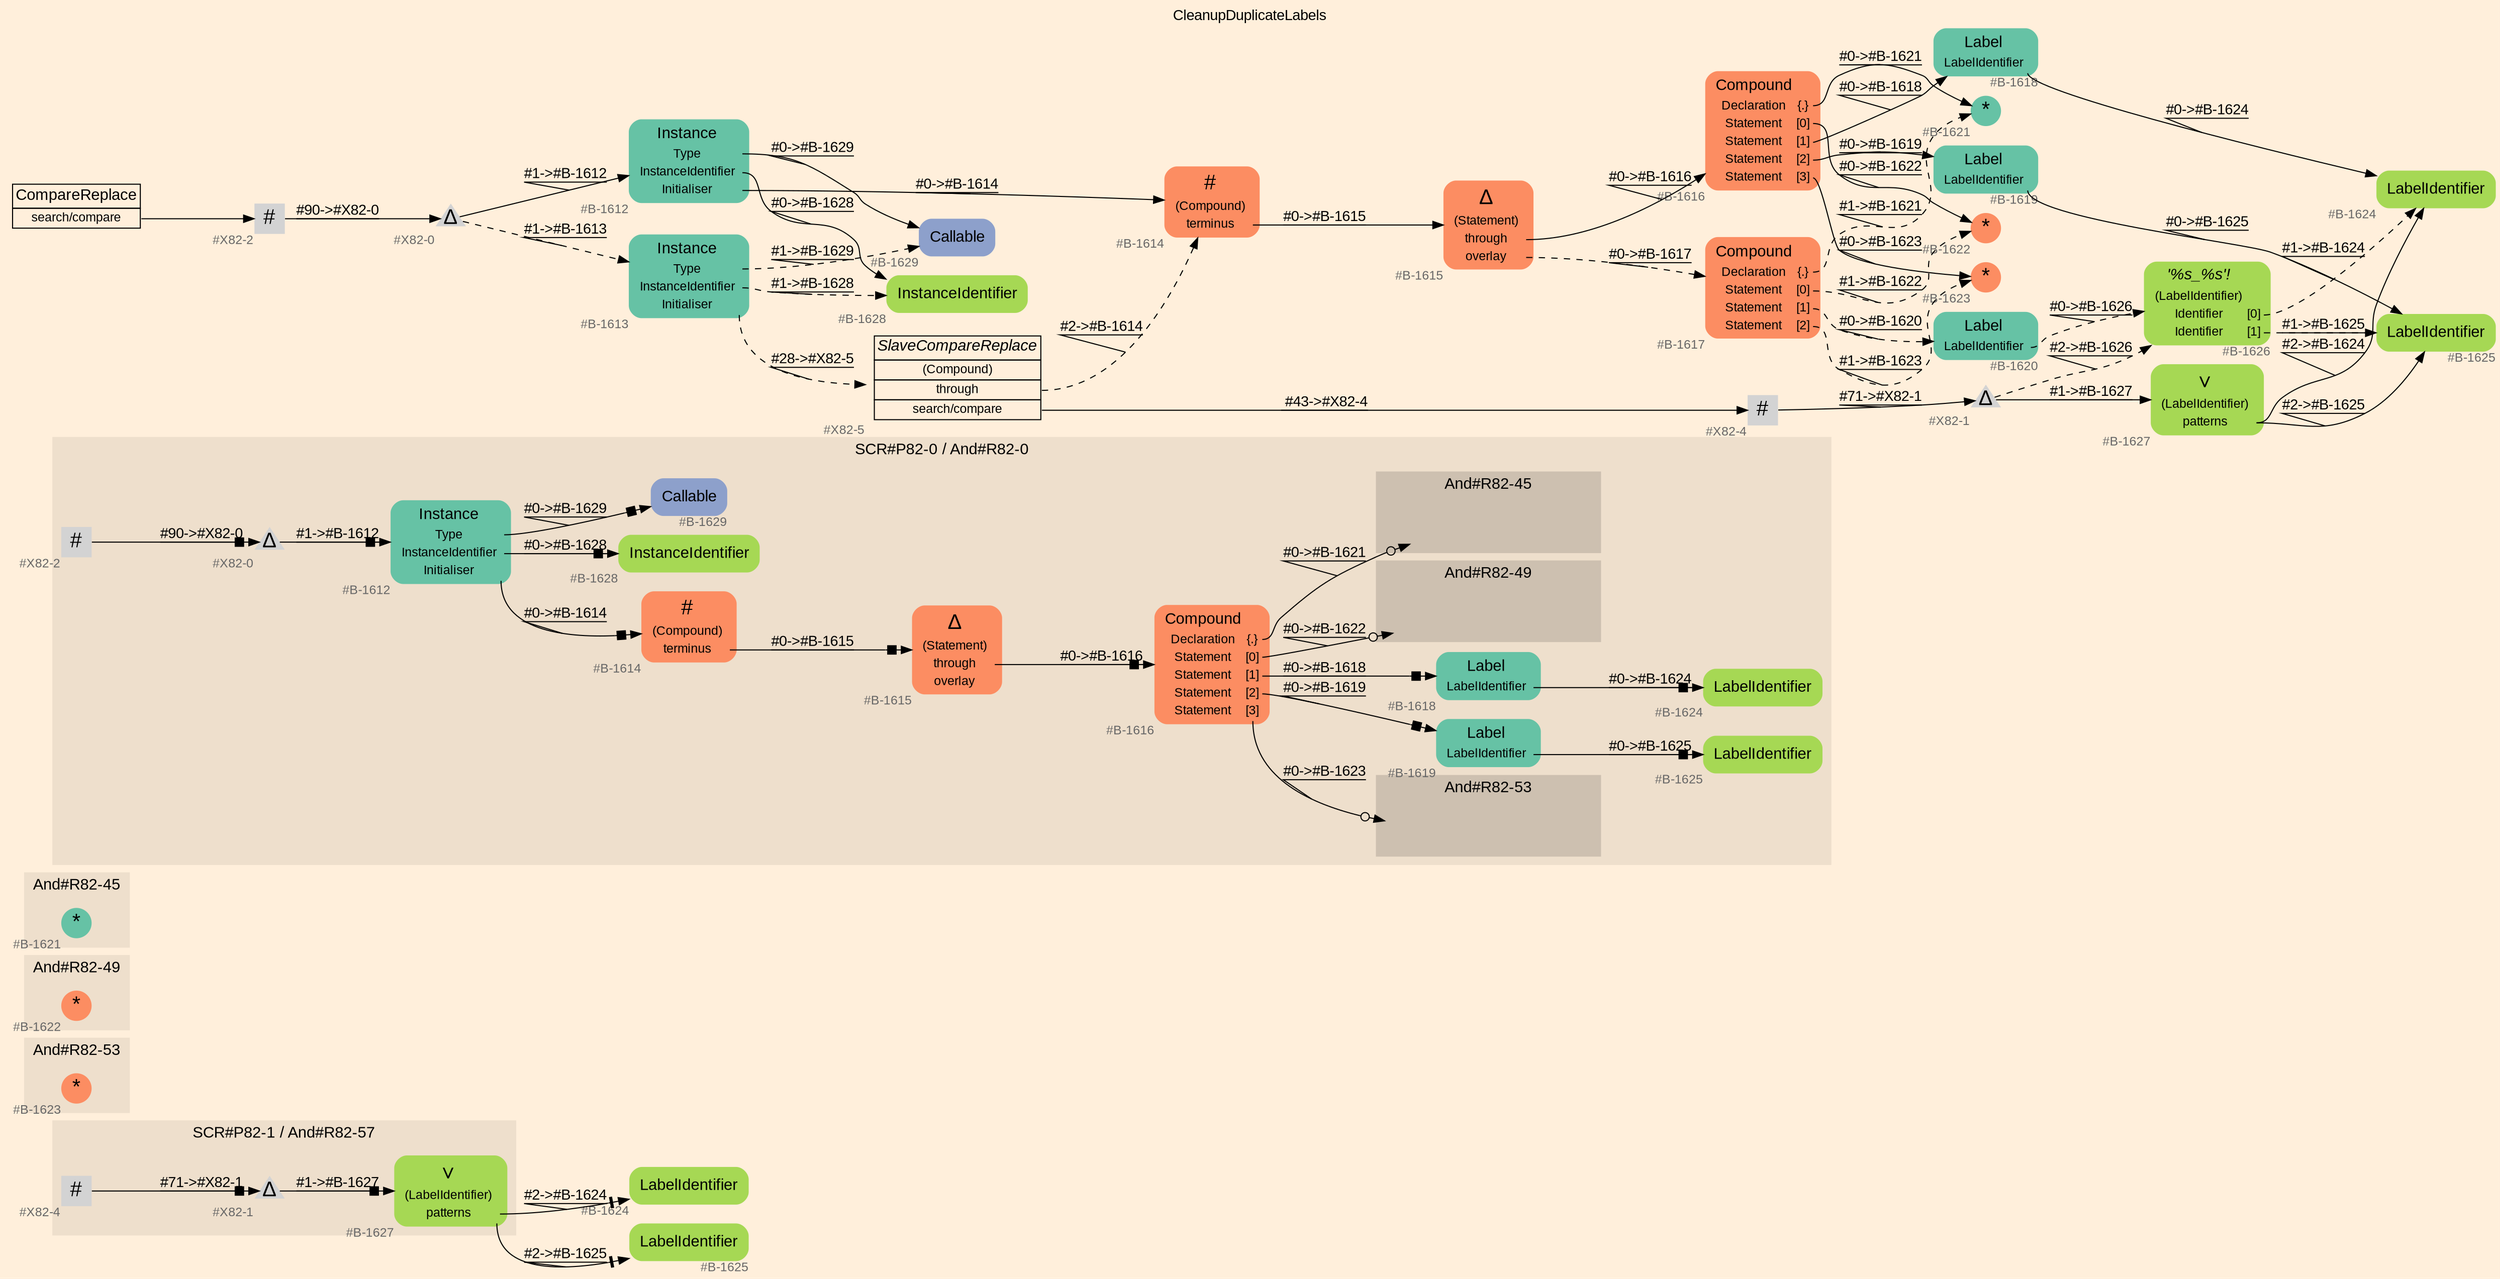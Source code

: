 digraph "CleanupDuplicateLabels" {
label = "CleanupDuplicateLabels"
labelloc = t
graph [
    rankdir = "LR"
    ranksep = 0.3
    bgcolor = antiquewhite1
    color = black
    fontcolor = black
    fontname = "Arial"
];
node [
    fontname = "Arial"
];
edge [
    fontname = "Arial"
];

// -------------------- figure And#R82-57 --------------------
// -------- region And#R82-57 ----------
subgraph "clusterAnd#R82-57" {
    label = "SCR#P82-1 / And#R82-57"
    style = "filled"
    color = antiquewhite2
    fontsize = "15"
    // -------- block And#R82-57/#B-1627 ----------
    "And#R82-57/#B-1627" [
        fillcolor = "/set28/5"
        xlabel = "#B-1627"
        fontsize = "12"
        fontcolor = grey40
        shape = "plaintext"
        label = <<TABLE BORDER="0" CELLBORDER="0" CELLSPACING="0">
         <TR><TD><FONT COLOR="black" POINT-SIZE="20">∨</FONT></TD></TR>
         <TR><TD><FONT COLOR="black" POINT-SIZE="12">(LabelIdentifier)</FONT></TD><TD PORT="port0"></TD></TR>
         <TR><TD><FONT COLOR="black" POINT-SIZE="12">patterns</FONT></TD><TD PORT="port1"></TD></TR>
        </TABLE>>
        style = "rounded,filled"
    ];
    
    // -------- block And#R82-57/#X82-1 ----------
    "And#R82-57/#X82-1" [
        xlabel = "#X82-1"
        fontsize = "12"
        fontcolor = grey40
        shape = "triangle"
        label = <<FONT COLOR="black" POINT-SIZE="20">Δ</FONT>>
        style = "filled"
        penwidth = 0.0
        fixedsize = true
        width = 0.4
        height = 0.4
    ];
    
    // -------- block And#R82-57/#X82-4 ----------
    "And#R82-57/#X82-4" [
        xlabel = "#X82-4"
        fontsize = "12"
        fontcolor = grey40
        shape = "square"
        label = <<FONT COLOR="black" POINT-SIZE="20">#</FONT>>
        style = "filled"
        penwidth = 0.0
        fixedsize = true
        width = 0.4
        height = 0.4
    ];
    
}

// -------- block And#R82-57/#B-1624 ----------
"And#R82-57/#B-1624" [
    fillcolor = "/set28/5"
    xlabel = "#B-1624"
    fontsize = "12"
    fontcolor = grey40
    shape = "plaintext"
    label = <<TABLE BORDER="0" CELLBORDER="0" CELLSPACING="0">
     <TR><TD><FONT COLOR="black" POINT-SIZE="15">LabelIdentifier</FONT></TD></TR>
    </TABLE>>
    style = "rounded,filled"
];

// -------- block And#R82-57/#B-1625 ----------
"And#R82-57/#B-1625" [
    fillcolor = "/set28/5"
    xlabel = "#B-1625"
    fontsize = "12"
    fontcolor = grey40
    shape = "plaintext"
    label = <<TABLE BORDER="0" CELLBORDER="0" CELLSPACING="0">
     <TR><TD><FONT COLOR="black" POINT-SIZE="15">LabelIdentifier</FONT></TD></TR>
    </TABLE>>
    style = "rounded,filled"
];

"And#R82-57/#B-1627":port1 -> "And#R82-57/#B-1624" [
    arrowhead="normalnonetee"
    label = "#2-&gt;#B-1624"
    decorate = true
    color = black
    fontcolor = black
];

"And#R82-57/#B-1627":port1 -> "And#R82-57/#B-1625" [
    arrowhead="normalnonetee"
    label = "#2-&gt;#B-1625"
    decorate = true
    color = black
    fontcolor = black
];

"And#R82-57/#X82-1" -> "And#R82-57/#B-1627" [
    arrowhead="normalnonebox"
    label = "#1-&gt;#B-1627"
    decorate = true
    color = black
    fontcolor = black
];

"And#R82-57/#X82-4" -> "And#R82-57/#X82-1" [
    arrowhead="normalnonebox"
    label = "#71-&gt;#X82-1"
    decorate = true
    color = black
    fontcolor = black
];


// -------------------- figure And#R82-53 --------------------
// -------- region And#R82-53 ----------
subgraph "clusterAnd#R82-53" {
    label = "And#R82-53"
    style = "filled"
    color = antiquewhite2
    fontsize = "15"
    // -------- block And#R82-53/#B-1623 ----------
    "And#R82-53/#B-1623" [
        fillcolor = "/set28/2"
        xlabel = "#B-1623"
        fontsize = "12"
        fontcolor = grey40
        shape = "circle"
        label = <<FONT COLOR="black" POINT-SIZE="20">*</FONT>>
        style = "filled"
        penwidth = 0.0
        fixedsize = true
        width = 0.4
        height = 0.4
    ];
    
}


// -------------------- figure And#R82-49 --------------------
// -------- region And#R82-49 ----------
subgraph "clusterAnd#R82-49" {
    label = "And#R82-49"
    style = "filled"
    color = antiquewhite2
    fontsize = "15"
    // -------- block And#R82-49/#B-1622 ----------
    "And#R82-49/#B-1622" [
        fillcolor = "/set28/2"
        xlabel = "#B-1622"
        fontsize = "12"
        fontcolor = grey40
        shape = "circle"
        label = <<FONT COLOR="black" POINT-SIZE="20">*</FONT>>
        style = "filled"
        penwidth = 0.0
        fixedsize = true
        width = 0.4
        height = 0.4
    ];
    
}


// -------------------- figure And#R82-45 --------------------
// -------- region And#R82-45 ----------
subgraph "clusterAnd#R82-45" {
    label = "And#R82-45"
    style = "filled"
    color = antiquewhite2
    fontsize = "15"
    // -------- block And#R82-45/#B-1621 ----------
    "And#R82-45/#B-1621" [
        fillcolor = "/set28/1"
        xlabel = "#B-1621"
        fontsize = "12"
        fontcolor = grey40
        shape = "circle"
        label = <<FONT COLOR="black" POINT-SIZE="20">*</FONT>>
        style = "filled"
        penwidth = 0.0
        fixedsize = true
        width = 0.4
        height = 0.4
    ];
    
}


// -------------------- figure And#R82-0 --------------------
// -------- region And#R82-0 ----------
subgraph "clusterAnd#R82-0" {
    label = "SCR#P82-0 / And#R82-0"
    style = "filled"
    color = antiquewhite2
    fontsize = "15"
    // -------- block And#R82-0/#B-1616 ----------
    "And#R82-0/#B-1616" [
        fillcolor = "/set28/2"
        xlabel = "#B-1616"
        fontsize = "12"
        fontcolor = grey40
        shape = "plaintext"
        label = <<TABLE BORDER="0" CELLBORDER="0" CELLSPACING="0">
         <TR><TD><FONT COLOR="black" POINT-SIZE="15">Compound</FONT></TD></TR>
         <TR><TD><FONT COLOR="black" POINT-SIZE="12">Declaration</FONT></TD><TD PORT="port0"><FONT COLOR="black" POINT-SIZE="12">{.}</FONT></TD></TR>
         <TR><TD><FONT COLOR="black" POINT-SIZE="12">Statement</FONT></TD><TD PORT="port1"><FONT COLOR="black" POINT-SIZE="12">[0]</FONT></TD></TR>
         <TR><TD><FONT COLOR="black" POINT-SIZE="12">Statement</FONT></TD><TD PORT="port2"><FONT COLOR="black" POINT-SIZE="12">[1]</FONT></TD></TR>
         <TR><TD><FONT COLOR="black" POINT-SIZE="12">Statement</FONT></TD><TD PORT="port3"><FONT COLOR="black" POINT-SIZE="12">[2]</FONT></TD></TR>
         <TR><TD><FONT COLOR="black" POINT-SIZE="12">Statement</FONT></TD><TD PORT="port4"><FONT COLOR="black" POINT-SIZE="12">[3]</FONT></TD></TR>
        </TABLE>>
        style = "rounded,filled"
    ];
    
    // -------- block And#R82-0/#B-1612 ----------
    "And#R82-0/#B-1612" [
        fillcolor = "/set28/1"
        xlabel = "#B-1612"
        fontsize = "12"
        fontcolor = grey40
        shape = "plaintext"
        label = <<TABLE BORDER="0" CELLBORDER="0" CELLSPACING="0">
         <TR><TD><FONT COLOR="black" POINT-SIZE="15">Instance</FONT></TD></TR>
         <TR><TD><FONT COLOR="black" POINT-SIZE="12">Type</FONT></TD><TD PORT="port0"></TD></TR>
         <TR><TD><FONT COLOR="black" POINT-SIZE="12">InstanceIdentifier</FONT></TD><TD PORT="port1"></TD></TR>
         <TR><TD><FONT COLOR="black" POINT-SIZE="12">Initialiser</FONT></TD><TD PORT="port2"></TD></TR>
        </TABLE>>
        style = "rounded,filled"
    ];
    
    // -------- block And#R82-0/#B-1614 ----------
    "And#R82-0/#B-1614" [
        fillcolor = "/set28/2"
        xlabel = "#B-1614"
        fontsize = "12"
        fontcolor = grey40
        shape = "plaintext"
        label = <<TABLE BORDER="0" CELLBORDER="0" CELLSPACING="0">
         <TR><TD><FONT COLOR="black" POINT-SIZE="20">#</FONT></TD></TR>
         <TR><TD><FONT COLOR="black" POINT-SIZE="12">(Compound)</FONT></TD><TD PORT="port0"></TD></TR>
         <TR><TD><FONT COLOR="black" POINT-SIZE="12">terminus</FONT></TD><TD PORT="port1"></TD></TR>
        </TABLE>>
        style = "rounded,filled"
    ];
    
    // -------- block And#R82-0/#B-1615 ----------
    "And#R82-0/#B-1615" [
        fillcolor = "/set28/2"
        xlabel = "#B-1615"
        fontsize = "12"
        fontcolor = grey40
        shape = "plaintext"
        label = <<TABLE BORDER="0" CELLBORDER="0" CELLSPACING="0">
         <TR><TD><FONT COLOR="black" POINT-SIZE="20">Δ</FONT></TD></TR>
         <TR><TD><FONT COLOR="black" POINT-SIZE="12">(Statement)</FONT></TD><TD PORT="port0"></TD></TR>
         <TR><TD><FONT COLOR="black" POINT-SIZE="12">through</FONT></TD><TD PORT="port1"></TD></TR>
         <TR><TD><FONT COLOR="black" POINT-SIZE="12">overlay</FONT></TD><TD PORT="port2"></TD></TR>
        </TABLE>>
        style = "rounded,filled"
    ];
    
    // -------- block And#R82-0/#B-1618 ----------
    "And#R82-0/#B-1618" [
        fillcolor = "/set28/1"
        xlabel = "#B-1618"
        fontsize = "12"
        fontcolor = grey40
        shape = "plaintext"
        label = <<TABLE BORDER="0" CELLBORDER="0" CELLSPACING="0">
         <TR><TD><FONT COLOR="black" POINT-SIZE="15">Label</FONT></TD></TR>
         <TR><TD><FONT COLOR="black" POINT-SIZE="12">LabelIdentifier</FONT></TD><TD PORT="port0"></TD></TR>
        </TABLE>>
        style = "rounded,filled"
    ];
    
    // -------- block And#R82-0/#B-1619 ----------
    "And#R82-0/#B-1619" [
        fillcolor = "/set28/1"
        xlabel = "#B-1619"
        fontsize = "12"
        fontcolor = grey40
        shape = "plaintext"
        label = <<TABLE BORDER="0" CELLBORDER="0" CELLSPACING="0">
         <TR><TD><FONT COLOR="black" POINT-SIZE="15">Label</FONT></TD></TR>
         <TR><TD><FONT COLOR="black" POINT-SIZE="12">LabelIdentifier</FONT></TD><TD PORT="port0"></TD></TR>
        </TABLE>>
        style = "rounded,filled"
    ];
    
    // -------- block And#R82-0/#B-1624 ----------
    "And#R82-0/#B-1624" [
        fillcolor = "/set28/5"
        xlabel = "#B-1624"
        fontsize = "12"
        fontcolor = grey40
        shape = "plaintext"
        label = <<TABLE BORDER="0" CELLBORDER="0" CELLSPACING="0">
         <TR><TD><FONT COLOR="black" POINT-SIZE="15">LabelIdentifier</FONT></TD></TR>
        </TABLE>>
        style = "rounded,filled"
    ];
    
    // -------- block And#R82-0/#B-1625 ----------
    "And#R82-0/#B-1625" [
        fillcolor = "/set28/5"
        xlabel = "#B-1625"
        fontsize = "12"
        fontcolor = grey40
        shape = "plaintext"
        label = <<TABLE BORDER="0" CELLBORDER="0" CELLSPACING="0">
         <TR><TD><FONT COLOR="black" POINT-SIZE="15">LabelIdentifier</FONT></TD></TR>
        </TABLE>>
        style = "rounded,filled"
    ];
    
    // -------- block And#R82-0/#B-1628 ----------
    "And#R82-0/#B-1628" [
        fillcolor = "/set28/5"
        xlabel = "#B-1628"
        fontsize = "12"
        fontcolor = grey40
        shape = "plaintext"
        label = <<TABLE BORDER="0" CELLBORDER="0" CELLSPACING="0">
         <TR><TD><FONT COLOR="black" POINT-SIZE="15">InstanceIdentifier</FONT></TD></TR>
        </TABLE>>
        style = "rounded,filled"
    ];
    
    // -------- block And#R82-0/#B-1629 ----------
    "And#R82-0/#B-1629" [
        fillcolor = "/set28/3"
        xlabel = "#B-1629"
        fontsize = "12"
        fontcolor = grey40
        shape = "plaintext"
        label = <<TABLE BORDER="0" CELLBORDER="0" CELLSPACING="0">
         <TR><TD><FONT COLOR="black" POINT-SIZE="15">Callable</FONT></TD></TR>
        </TABLE>>
        style = "rounded,filled"
    ];
    
    // -------- block And#R82-0/#X82-0 ----------
    "And#R82-0/#X82-0" [
        xlabel = "#X82-0"
        fontsize = "12"
        fontcolor = grey40
        shape = "triangle"
        label = <<FONT COLOR="black" POINT-SIZE="20">Δ</FONT>>
        style = "filled"
        penwidth = 0.0
        fixedsize = true
        width = 0.4
        height = 0.4
    ];
    
    // -------- block And#R82-0/#X82-2 ----------
    "And#R82-0/#X82-2" [
        xlabel = "#X82-2"
        fontsize = "12"
        fontcolor = grey40
        shape = "square"
        label = <<FONT COLOR="black" POINT-SIZE="20">#</FONT>>
        style = "filled"
        penwidth = 0.0
        fixedsize = true
        width = 0.4
        height = 0.4
    ];
    
    // -------- region And#R82-0/And#R82-45 ----------
    subgraph "clusterAnd#R82-0/And#R82-45" {
        label = "And#R82-45"
        style = "filled"
        color = antiquewhite3
        fontsize = "15"
        // -------- block And#R82-0/And#R82-45/#B-1621 ----------
        "And#R82-0/And#R82-45/#B-1621" [
            fillcolor = "/set28/1"
            xlabel = "#B-1621"
            fontsize = "12"
            fontcolor = grey40
            shape = "none"
            style = "invisible"
        ];
        
    }
    
    // -------- region And#R82-0/And#R82-49 ----------
    subgraph "clusterAnd#R82-0/And#R82-49" {
        label = "And#R82-49"
        style = "filled"
        color = antiquewhite3
        fontsize = "15"
        // -------- block And#R82-0/And#R82-49/#B-1622 ----------
        "And#R82-0/And#R82-49/#B-1622" [
            fillcolor = "/set28/2"
            xlabel = "#B-1622"
            fontsize = "12"
            fontcolor = grey40
            shape = "none"
            style = "invisible"
        ];
        
    }
    
    // -------- region And#R82-0/And#R82-53 ----------
    subgraph "clusterAnd#R82-0/And#R82-53" {
        label = "And#R82-53"
        style = "filled"
        color = antiquewhite3
        fontsize = "15"
        // -------- block And#R82-0/And#R82-53/#B-1623 ----------
        "And#R82-0/And#R82-53/#B-1623" [
            fillcolor = "/set28/2"
            xlabel = "#B-1623"
            fontsize = "12"
            fontcolor = grey40
            shape = "none"
            style = "invisible"
        ];
        
    }
    
}

"And#R82-0/#B-1616":port0 -> "And#R82-0/And#R82-45/#B-1621" [
    arrowhead="normalnoneodot"
    label = "#0-&gt;#B-1621"
    decorate = true
    color = black
    fontcolor = black
];

"And#R82-0/#B-1616":port1 -> "And#R82-0/And#R82-49/#B-1622" [
    arrowhead="normalnoneodot"
    label = "#0-&gt;#B-1622"
    decorate = true
    color = black
    fontcolor = black
];

"And#R82-0/#B-1616":port2 -> "And#R82-0/#B-1618" [
    arrowhead="normalnonebox"
    label = "#0-&gt;#B-1618"
    decorate = true
    color = black
    fontcolor = black
];

"And#R82-0/#B-1616":port3 -> "And#R82-0/#B-1619" [
    arrowhead="normalnonebox"
    label = "#0-&gt;#B-1619"
    decorate = true
    color = black
    fontcolor = black
];

"And#R82-0/#B-1616":port4 -> "And#R82-0/And#R82-53/#B-1623" [
    arrowhead="normalnoneodot"
    label = "#0-&gt;#B-1623"
    decorate = true
    color = black
    fontcolor = black
];

"And#R82-0/#B-1612":port0 -> "And#R82-0/#B-1629" [
    arrowhead="normalnonebox"
    label = "#0-&gt;#B-1629"
    decorate = true
    color = black
    fontcolor = black
];

"And#R82-0/#B-1612":port1 -> "And#R82-0/#B-1628" [
    arrowhead="normalnonebox"
    label = "#0-&gt;#B-1628"
    decorate = true
    color = black
    fontcolor = black
];

"And#R82-0/#B-1612":port2 -> "And#R82-0/#B-1614" [
    arrowhead="normalnonebox"
    label = "#0-&gt;#B-1614"
    decorate = true
    color = black
    fontcolor = black
];

"And#R82-0/#B-1614":port1 -> "And#R82-0/#B-1615" [
    arrowhead="normalnonebox"
    label = "#0-&gt;#B-1615"
    decorate = true
    color = black
    fontcolor = black
];

"And#R82-0/#B-1615":port1 -> "And#R82-0/#B-1616" [
    arrowhead="normalnonebox"
    label = "#0-&gt;#B-1616"
    decorate = true
    color = black
    fontcolor = black
];

"And#R82-0/#B-1618":port0 -> "And#R82-0/#B-1624" [
    arrowhead="normalnonebox"
    label = "#0-&gt;#B-1624"
    decorate = true
    color = black
    fontcolor = black
];

"And#R82-0/#B-1619":port0 -> "And#R82-0/#B-1625" [
    arrowhead="normalnonebox"
    label = "#0-&gt;#B-1625"
    decorate = true
    color = black
    fontcolor = black
];

"And#R82-0/#X82-0" -> "And#R82-0/#B-1612" [
    arrowhead="normalnonebox"
    label = "#1-&gt;#B-1612"
    decorate = true
    color = black
    fontcolor = black
];

"And#R82-0/#X82-2" -> "And#R82-0/#X82-0" [
    arrowhead="normalnonebox"
    label = "#90-&gt;#X82-0"
    decorate = true
    color = black
    fontcolor = black
];


// -------------------- transformation figure --------------------
// -------- block CR#X82-3 ----------
"CR#X82-3" [
    fillcolor = antiquewhite1
    fontsize = "12"
    fontcolor = grey40
    shape = "plaintext"
    label = <<TABLE BORDER="0" CELLBORDER="1" CELLSPACING="0">
     <TR><TD><FONT COLOR="black" POINT-SIZE="15">CompareReplace</FONT></TD></TR>
     <TR><TD PORT="port0"><FONT COLOR="black" POINT-SIZE="12">search/compare</FONT></TD></TR>
    </TABLE>>
    style = "filled"
    color = black
];

// -------- block #X82-2 ----------
"#X82-2" [
    xlabel = "#X82-2"
    fontsize = "12"
    fontcolor = grey40
    shape = "square"
    label = <<FONT COLOR="black" POINT-SIZE="20">#</FONT>>
    style = "filled"
    penwidth = 0.0
    fixedsize = true
    width = 0.4
    height = 0.4
];

// -------- block #X82-0 ----------
"#X82-0" [
    xlabel = "#X82-0"
    fontsize = "12"
    fontcolor = grey40
    shape = "triangle"
    label = <<FONT COLOR="black" POINT-SIZE="20">Δ</FONT>>
    style = "filled"
    penwidth = 0.0
    fixedsize = true
    width = 0.4
    height = 0.4
];

// -------- block #B-1612 ----------
"#B-1612" [
    fillcolor = "/set28/1"
    xlabel = "#B-1612"
    fontsize = "12"
    fontcolor = grey40
    shape = "plaintext"
    label = <<TABLE BORDER="0" CELLBORDER="0" CELLSPACING="0">
     <TR><TD><FONT COLOR="black" POINT-SIZE="15">Instance</FONT></TD></TR>
     <TR><TD><FONT COLOR="black" POINT-SIZE="12">Type</FONT></TD><TD PORT="port0"></TD></TR>
     <TR><TD><FONT COLOR="black" POINT-SIZE="12">InstanceIdentifier</FONT></TD><TD PORT="port1"></TD></TR>
     <TR><TD><FONT COLOR="black" POINT-SIZE="12">Initialiser</FONT></TD><TD PORT="port2"></TD></TR>
    </TABLE>>
    style = "rounded,filled"
];

// -------- block #B-1629 ----------
"#B-1629" [
    fillcolor = "/set28/3"
    xlabel = "#B-1629"
    fontsize = "12"
    fontcolor = grey40
    shape = "plaintext"
    label = <<TABLE BORDER="0" CELLBORDER="0" CELLSPACING="0">
     <TR><TD><FONT COLOR="black" POINT-SIZE="15">Callable</FONT></TD></TR>
    </TABLE>>
    style = "rounded,filled"
];

// -------- block #B-1628 ----------
"#B-1628" [
    fillcolor = "/set28/5"
    xlabel = "#B-1628"
    fontsize = "12"
    fontcolor = grey40
    shape = "plaintext"
    label = <<TABLE BORDER="0" CELLBORDER="0" CELLSPACING="0">
     <TR><TD><FONT COLOR="black" POINT-SIZE="15">InstanceIdentifier</FONT></TD></TR>
    </TABLE>>
    style = "rounded,filled"
];

// -------- block #B-1614 ----------
"#B-1614" [
    fillcolor = "/set28/2"
    xlabel = "#B-1614"
    fontsize = "12"
    fontcolor = grey40
    shape = "plaintext"
    label = <<TABLE BORDER="0" CELLBORDER="0" CELLSPACING="0">
     <TR><TD><FONT COLOR="black" POINT-SIZE="20">#</FONT></TD></TR>
     <TR><TD><FONT COLOR="black" POINT-SIZE="12">(Compound)</FONT></TD><TD PORT="port0"></TD></TR>
     <TR><TD><FONT COLOR="black" POINT-SIZE="12">terminus</FONT></TD><TD PORT="port1"></TD></TR>
    </TABLE>>
    style = "rounded,filled"
];

// -------- block #B-1615 ----------
"#B-1615" [
    fillcolor = "/set28/2"
    xlabel = "#B-1615"
    fontsize = "12"
    fontcolor = grey40
    shape = "plaintext"
    label = <<TABLE BORDER="0" CELLBORDER="0" CELLSPACING="0">
     <TR><TD><FONT COLOR="black" POINT-SIZE="20">Δ</FONT></TD></TR>
     <TR><TD><FONT COLOR="black" POINT-SIZE="12">(Statement)</FONT></TD><TD PORT="port0"></TD></TR>
     <TR><TD><FONT COLOR="black" POINT-SIZE="12">through</FONT></TD><TD PORT="port1"></TD></TR>
     <TR><TD><FONT COLOR="black" POINT-SIZE="12">overlay</FONT></TD><TD PORT="port2"></TD></TR>
    </TABLE>>
    style = "rounded,filled"
];

// -------- block #B-1616 ----------
"#B-1616" [
    fillcolor = "/set28/2"
    xlabel = "#B-1616"
    fontsize = "12"
    fontcolor = grey40
    shape = "plaintext"
    label = <<TABLE BORDER="0" CELLBORDER="0" CELLSPACING="0">
     <TR><TD><FONT COLOR="black" POINT-SIZE="15">Compound</FONT></TD></TR>
     <TR><TD><FONT COLOR="black" POINT-SIZE="12">Declaration</FONT></TD><TD PORT="port0"><FONT COLOR="black" POINT-SIZE="12">{.}</FONT></TD></TR>
     <TR><TD><FONT COLOR="black" POINT-SIZE="12">Statement</FONT></TD><TD PORT="port1"><FONT COLOR="black" POINT-SIZE="12">[0]</FONT></TD></TR>
     <TR><TD><FONT COLOR="black" POINT-SIZE="12">Statement</FONT></TD><TD PORT="port2"><FONT COLOR="black" POINT-SIZE="12">[1]</FONT></TD></TR>
     <TR><TD><FONT COLOR="black" POINT-SIZE="12">Statement</FONT></TD><TD PORT="port3"><FONT COLOR="black" POINT-SIZE="12">[2]</FONT></TD></TR>
     <TR><TD><FONT COLOR="black" POINT-SIZE="12">Statement</FONT></TD><TD PORT="port4"><FONT COLOR="black" POINT-SIZE="12">[3]</FONT></TD></TR>
    </TABLE>>
    style = "rounded,filled"
];

// -------- block #B-1621 ----------
"#B-1621" [
    fillcolor = "/set28/1"
    xlabel = "#B-1621"
    fontsize = "12"
    fontcolor = grey40
    shape = "circle"
    label = <<FONT COLOR="black" POINT-SIZE="20">*</FONT>>
    style = "filled"
    penwidth = 0.0
    fixedsize = true
    width = 0.4
    height = 0.4
];

// -------- block #B-1622 ----------
"#B-1622" [
    fillcolor = "/set28/2"
    xlabel = "#B-1622"
    fontsize = "12"
    fontcolor = grey40
    shape = "circle"
    label = <<FONT COLOR="black" POINT-SIZE="20">*</FONT>>
    style = "filled"
    penwidth = 0.0
    fixedsize = true
    width = 0.4
    height = 0.4
];

// -------- block #B-1618 ----------
"#B-1618" [
    fillcolor = "/set28/1"
    xlabel = "#B-1618"
    fontsize = "12"
    fontcolor = grey40
    shape = "plaintext"
    label = <<TABLE BORDER="0" CELLBORDER="0" CELLSPACING="0">
     <TR><TD><FONT COLOR="black" POINT-SIZE="15">Label</FONT></TD></TR>
     <TR><TD><FONT COLOR="black" POINT-SIZE="12">LabelIdentifier</FONT></TD><TD PORT="port0"></TD></TR>
    </TABLE>>
    style = "rounded,filled"
];

// -------- block #B-1624 ----------
"#B-1624" [
    fillcolor = "/set28/5"
    xlabel = "#B-1624"
    fontsize = "12"
    fontcolor = grey40
    shape = "plaintext"
    label = <<TABLE BORDER="0" CELLBORDER="0" CELLSPACING="0">
     <TR><TD><FONT COLOR="black" POINT-SIZE="15">LabelIdentifier</FONT></TD></TR>
    </TABLE>>
    style = "rounded,filled"
];

// -------- block #B-1619 ----------
"#B-1619" [
    fillcolor = "/set28/1"
    xlabel = "#B-1619"
    fontsize = "12"
    fontcolor = grey40
    shape = "plaintext"
    label = <<TABLE BORDER="0" CELLBORDER="0" CELLSPACING="0">
     <TR><TD><FONT COLOR="black" POINT-SIZE="15">Label</FONT></TD></TR>
     <TR><TD><FONT COLOR="black" POINT-SIZE="12">LabelIdentifier</FONT></TD><TD PORT="port0"></TD></TR>
    </TABLE>>
    style = "rounded,filled"
];

// -------- block #B-1625 ----------
"#B-1625" [
    fillcolor = "/set28/5"
    xlabel = "#B-1625"
    fontsize = "12"
    fontcolor = grey40
    shape = "plaintext"
    label = <<TABLE BORDER="0" CELLBORDER="0" CELLSPACING="0">
     <TR><TD><FONT COLOR="black" POINT-SIZE="15">LabelIdentifier</FONT></TD></TR>
    </TABLE>>
    style = "rounded,filled"
];

// -------- block #B-1623 ----------
"#B-1623" [
    fillcolor = "/set28/2"
    xlabel = "#B-1623"
    fontsize = "12"
    fontcolor = grey40
    shape = "circle"
    label = <<FONT COLOR="black" POINT-SIZE="20">*</FONT>>
    style = "filled"
    penwidth = 0.0
    fixedsize = true
    width = 0.4
    height = 0.4
];

// -------- block #B-1617 ----------
"#B-1617" [
    fillcolor = "/set28/2"
    xlabel = "#B-1617"
    fontsize = "12"
    fontcolor = grey40
    shape = "plaintext"
    label = <<TABLE BORDER="0" CELLBORDER="0" CELLSPACING="0">
     <TR><TD><FONT COLOR="black" POINT-SIZE="15">Compound</FONT></TD></TR>
     <TR><TD><FONT COLOR="black" POINT-SIZE="12">Declaration</FONT></TD><TD PORT="port0"><FONT COLOR="black" POINT-SIZE="12">{.}</FONT></TD></TR>
     <TR><TD><FONT COLOR="black" POINT-SIZE="12">Statement</FONT></TD><TD PORT="port1"><FONT COLOR="black" POINT-SIZE="12">[0]</FONT></TD></TR>
     <TR><TD><FONT COLOR="black" POINT-SIZE="12">Statement</FONT></TD><TD PORT="port2"><FONT COLOR="black" POINT-SIZE="12">[1]</FONT></TD></TR>
     <TR><TD><FONT COLOR="black" POINT-SIZE="12">Statement</FONT></TD><TD PORT="port3"><FONT COLOR="black" POINT-SIZE="12">[2]</FONT></TD></TR>
    </TABLE>>
    style = "rounded,filled"
];

// -------- block #B-1620 ----------
"#B-1620" [
    fillcolor = "/set28/1"
    xlabel = "#B-1620"
    fontsize = "12"
    fontcolor = grey40
    shape = "plaintext"
    label = <<TABLE BORDER="0" CELLBORDER="0" CELLSPACING="0">
     <TR><TD><FONT COLOR="black" POINT-SIZE="15">Label</FONT></TD></TR>
     <TR><TD><FONT COLOR="black" POINT-SIZE="12">LabelIdentifier</FONT></TD><TD PORT="port0"></TD></TR>
    </TABLE>>
    style = "rounded,filled"
];

// -------- block #B-1626 ----------
"#B-1626" [
    fillcolor = "/set28/5"
    xlabel = "#B-1626"
    fontsize = "12"
    fontcolor = grey40
    shape = "plaintext"
    label = <<TABLE BORDER="0" CELLBORDER="0" CELLSPACING="0">
     <TR><TD><FONT COLOR="black" POINT-SIZE="15"><I>'%s_%s'!</I></FONT></TD></TR>
     <TR><TD><FONT COLOR="black" POINT-SIZE="12">(LabelIdentifier)</FONT></TD><TD PORT="port0"></TD></TR>
     <TR><TD><FONT COLOR="black" POINT-SIZE="12">Identifier</FONT></TD><TD PORT="port1"><FONT COLOR="black" POINT-SIZE="12">[0]</FONT></TD></TR>
     <TR><TD><FONT COLOR="black" POINT-SIZE="12">Identifier</FONT></TD><TD PORT="port2"><FONT COLOR="black" POINT-SIZE="12">[1]</FONT></TD></TR>
    </TABLE>>
    style = "rounded,filled"
];

// -------- block #B-1613 ----------
"#B-1613" [
    fillcolor = "/set28/1"
    xlabel = "#B-1613"
    fontsize = "12"
    fontcolor = grey40
    shape = "plaintext"
    label = <<TABLE BORDER="0" CELLBORDER="0" CELLSPACING="0">
     <TR><TD><FONT COLOR="black" POINT-SIZE="15">Instance</FONT></TD></TR>
     <TR><TD><FONT COLOR="black" POINT-SIZE="12">Type</FONT></TD><TD PORT="port0"></TD></TR>
     <TR><TD><FONT COLOR="black" POINT-SIZE="12">InstanceIdentifier</FONT></TD><TD PORT="port1"></TD></TR>
     <TR><TD><FONT COLOR="black" POINT-SIZE="12">Initialiser</FONT></TD><TD PORT="port2"></TD></TR>
    </TABLE>>
    style = "rounded,filled"
];

// -------- block #X82-5 ----------
"#X82-5" [
    fillcolor = antiquewhite1
    xlabel = "#X82-5"
    fontsize = "12"
    fontcolor = grey40
    shape = "plaintext"
    label = <<TABLE BORDER="0" CELLBORDER="1" CELLSPACING="0">
     <TR><TD><FONT COLOR="black" POINT-SIZE="15"><I>SlaveCompareReplace</I></FONT></TD></TR>
     <TR><TD PORT="port0"><FONT COLOR="black" POINT-SIZE="12">(Compound)</FONT></TD></TR>
     <TR><TD PORT="port1"><FONT COLOR="black" POINT-SIZE="12">through</FONT></TD></TR>
     <TR><TD PORT="port2"><FONT COLOR="black" POINT-SIZE="12">search/compare</FONT></TD></TR>
    </TABLE>>
    style = "filled"
    color = black
];

// -------- block #X82-4 ----------
"#X82-4" [
    xlabel = "#X82-4"
    fontsize = "12"
    fontcolor = grey40
    shape = "square"
    label = <<FONT COLOR="black" POINT-SIZE="20">#</FONT>>
    style = "filled"
    penwidth = 0.0
    fixedsize = true
    width = 0.4
    height = 0.4
];

// -------- block #X82-1 ----------
"#X82-1" [
    xlabel = "#X82-1"
    fontsize = "12"
    fontcolor = grey40
    shape = "triangle"
    label = <<FONT COLOR="black" POINT-SIZE="20">Δ</FONT>>
    style = "filled"
    penwidth = 0.0
    fixedsize = true
    width = 0.4
    height = 0.4
];

// -------- block #B-1627 ----------
"#B-1627" [
    fillcolor = "/set28/5"
    xlabel = "#B-1627"
    fontsize = "12"
    fontcolor = grey40
    shape = "plaintext"
    label = <<TABLE BORDER="0" CELLBORDER="0" CELLSPACING="0">
     <TR><TD><FONT COLOR="black" POINT-SIZE="20">∨</FONT></TD></TR>
     <TR><TD><FONT COLOR="black" POINT-SIZE="12">(LabelIdentifier)</FONT></TD><TD PORT="port0"></TD></TR>
     <TR><TD><FONT COLOR="black" POINT-SIZE="12">patterns</FONT></TD><TD PORT="port1"></TD></TR>
    </TABLE>>
    style = "rounded,filled"
];

"CR#X82-3":port0 -> "#X82-2" [
    label = ""
    decorate = true
    color = black
    fontcolor = black
];

"#X82-2" -> "#X82-0" [
    label = "#90-&gt;#X82-0"
    decorate = true
    color = black
    fontcolor = black
];

"#X82-0" -> "#B-1612" [
    label = "#1-&gt;#B-1612"
    decorate = true
    color = black
    fontcolor = black
];

"#X82-0" -> "#B-1613" [
    style="dashed"
    label = "#1-&gt;#B-1613"
    decorate = true
    color = black
    fontcolor = black
];

"#B-1612":port0 -> "#B-1629" [
    label = "#0-&gt;#B-1629"
    decorate = true
    color = black
    fontcolor = black
];

"#B-1612":port1 -> "#B-1628" [
    label = "#0-&gt;#B-1628"
    decorate = true
    color = black
    fontcolor = black
];

"#B-1612":port2 -> "#B-1614" [
    label = "#0-&gt;#B-1614"
    decorate = true
    color = black
    fontcolor = black
];

"#B-1614":port1 -> "#B-1615" [
    label = "#0-&gt;#B-1615"
    decorate = true
    color = black
    fontcolor = black
];

"#B-1615":port1 -> "#B-1616" [
    label = "#0-&gt;#B-1616"
    decorate = true
    color = black
    fontcolor = black
];

"#B-1615":port2 -> "#B-1617" [
    style="dashed"
    label = "#0-&gt;#B-1617"
    decorate = true
    color = black
    fontcolor = black
];

"#B-1616":port0 -> "#B-1621" [
    label = "#0-&gt;#B-1621"
    decorate = true
    color = black
    fontcolor = black
];

"#B-1616":port1 -> "#B-1622" [
    label = "#0-&gt;#B-1622"
    decorate = true
    color = black
    fontcolor = black
];

"#B-1616":port2 -> "#B-1618" [
    label = "#0-&gt;#B-1618"
    decorate = true
    color = black
    fontcolor = black
];

"#B-1616":port3 -> "#B-1619" [
    label = "#0-&gt;#B-1619"
    decorate = true
    color = black
    fontcolor = black
];

"#B-1616":port4 -> "#B-1623" [
    label = "#0-&gt;#B-1623"
    decorate = true
    color = black
    fontcolor = black
];

"#B-1618":port0 -> "#B-1624" [
    label = "#0-&gt;#B-1624"
    decorate = true
    color = black
    fontcolor = black
];

"#B-1619":port0 -> "#B-1625" [
    label = "#0-&gt;#B-1625"
    decorate = true
    color = black
    fontcolor = black
];

"#B-1617":port0 -> "#B-1621" [
    style="dashed"
    label = "#1-&gt;#B-1621"
    decorate = true
    color = black
    fontcolor = black
];

"#B-1617":port1 -> "#B-1622" [
    style="dashed"
    label = "#1-&gt;#B-1622"
    decorate = true
    color = black
    fontcolor = black
];

"#B-1617":port2 -> "#B-1620" [
    style="dashed"
    label = "#0-&gt;#B-1620"
    decorate = true
    color = black
    fontcolor = black
];

"#B-1617":port3 -> "#B-1623" [
    style="dashed"
    label = "#1-&gt;#B-1623"
    decorate = true
    color = black
    fontcolor = black
];

"#B-1620":port0 -> "#B-1626" [
    style="dashed"
    label = "#0-&gt;#B-1626"
    decorate = true
    color = black
    fontcolor = black
];

"#B-1626":port1 -> "#B-1624" [
    style="dashed"
    label = "#1-&gt;#B-1624"
    decorate = true
    color = black
    fontcolor = black
];

"#B-1626":port2 -> "#B-1625" [
    style="dashed"
    label = "#1-&gt;#B-1625"
    decorate = true
    color = black
    fontcolor = black
];

"#B-1613":port0 -> "#B-1629" [
    style="dashed"
    label = "#1-&gt;#B-1629"
    decorate = true
    color = black
    fontcolor = black
];

"#B-1613":port1 -> "#B-1628" [
    style="dashed"
    label = "#1-&gt;#B-1628"
    decorate = true
    color = black
    fontcolor = black
];

"#B-1613":port2 -> "#X82-5" [
    style="dashed"
    label = "#28-&gt;#X82-5"
    decorate = true
    color = black
    fontcolor = black
];

"#X82-5":port1 -> "#B-1614" [
    style="dashed"
    label = "#2-&gt;#B-1614"
    decorate = true
    color = black
    fontcolor = black
];

"#X82-5":port2 -> "#X82-4" [
    label = " #43-&gt;#X82-4"
    decorate = true
    color = black
    fontcolor = black
];

"#X82-4" -> "#X82-1" [
    label = "#71-&gt;#X82-1"
    decorate = true
    color = black
    fontcolor = black
];

"#X82-1" -> "#B-1627" [
    label = "#1-&gt;#B-1627"
    decorate = true
    color = black
    fontcolor = black
];

"#X82-1" -> "#B-1626" [
    style="dashed"
    label = "#2-&gt;#B-1626"
    decorate = true
    color = black
    fontcolor = black
];

"#B-1627":port1 -> "#B-1624" [
    label = "#2-&gt;#B-1624"
    decorate = true
    color = black
    fontcolor = black
];

"#B-1627":port1 -> "#B-1625" [
    label = "#2-&gt;#B-1625"
    decorate = true
    color = black
    fontcolor = black
];


}
